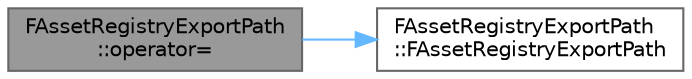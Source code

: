 digraph "FAssetRegistryExportPath::operator="
{
 // INTERACTIVE_SVG=YES
 // LATEX_PDF_SIZE
  bgcolor="transparent";
  edge [fontname=Helvetica,fontsize=10,labelfontname=Helvetica,labelfontsize=10];
  node [fontname=Helvetica,fontsize=10,shape=box,height=0.2,width=0.4];
  rankdir="LR";
  Node1 [id="Node000001",label="FAssetRegistryExportPath\l::operator=",height=0.2,width=0.4,color="gray40", fillcolor="grey60", style="filled", fontcolor="black",tooltip=" "];
  Node1 -> Node2 [id="edge1_Node000001_Node000002",color="steelblue1",style="solid",tooltip=" "];
  Node2 [id="Node000002",label="FAssetRegistryExportPath\l::FAssetRegistryExportPath",height=0.2,width=0.4,color="grey40", fillcolor="white", style="filled",URL="$dd/d3f/structFAssetRegistryExportPath.html#a14b1cd81a6078b30d3158b6b352f999f",tooltip=" "];
}
